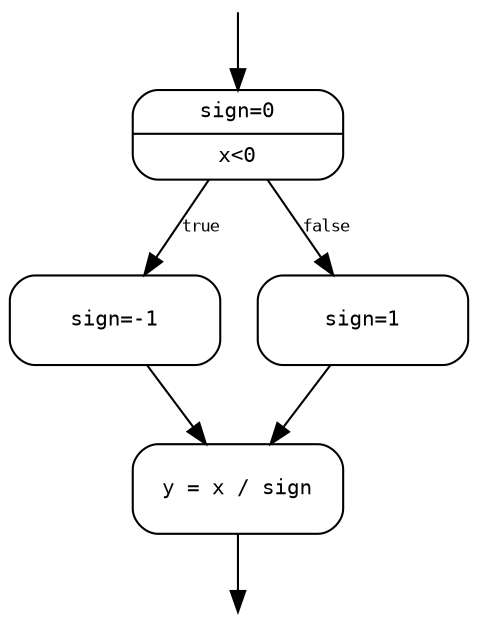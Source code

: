 digraph PositiveCFG {
	margin=0.01;

	node [shape=plaintext, label="", height=0.01, width=0.01]; s t;
	node [fontsize=10.0, shape=record, style=rounded, height=0.6, width=1.4, fontname="Monospace"];
	edge [fontsize=8.0, fontname="Monospace"];

	s -> n0;
	n0 -> n1 [label="true"];
	n0 -> n2 [label="false"];
	n1 -> n3;
	n2 -> n3;
	n3 -> t;

	n0 [label="{sign=0 | x\<0}"];
	n1 [label="sign=-1"];
	n2 [label="sign=1"];
	n3 [label="y = x / sign"];
}

